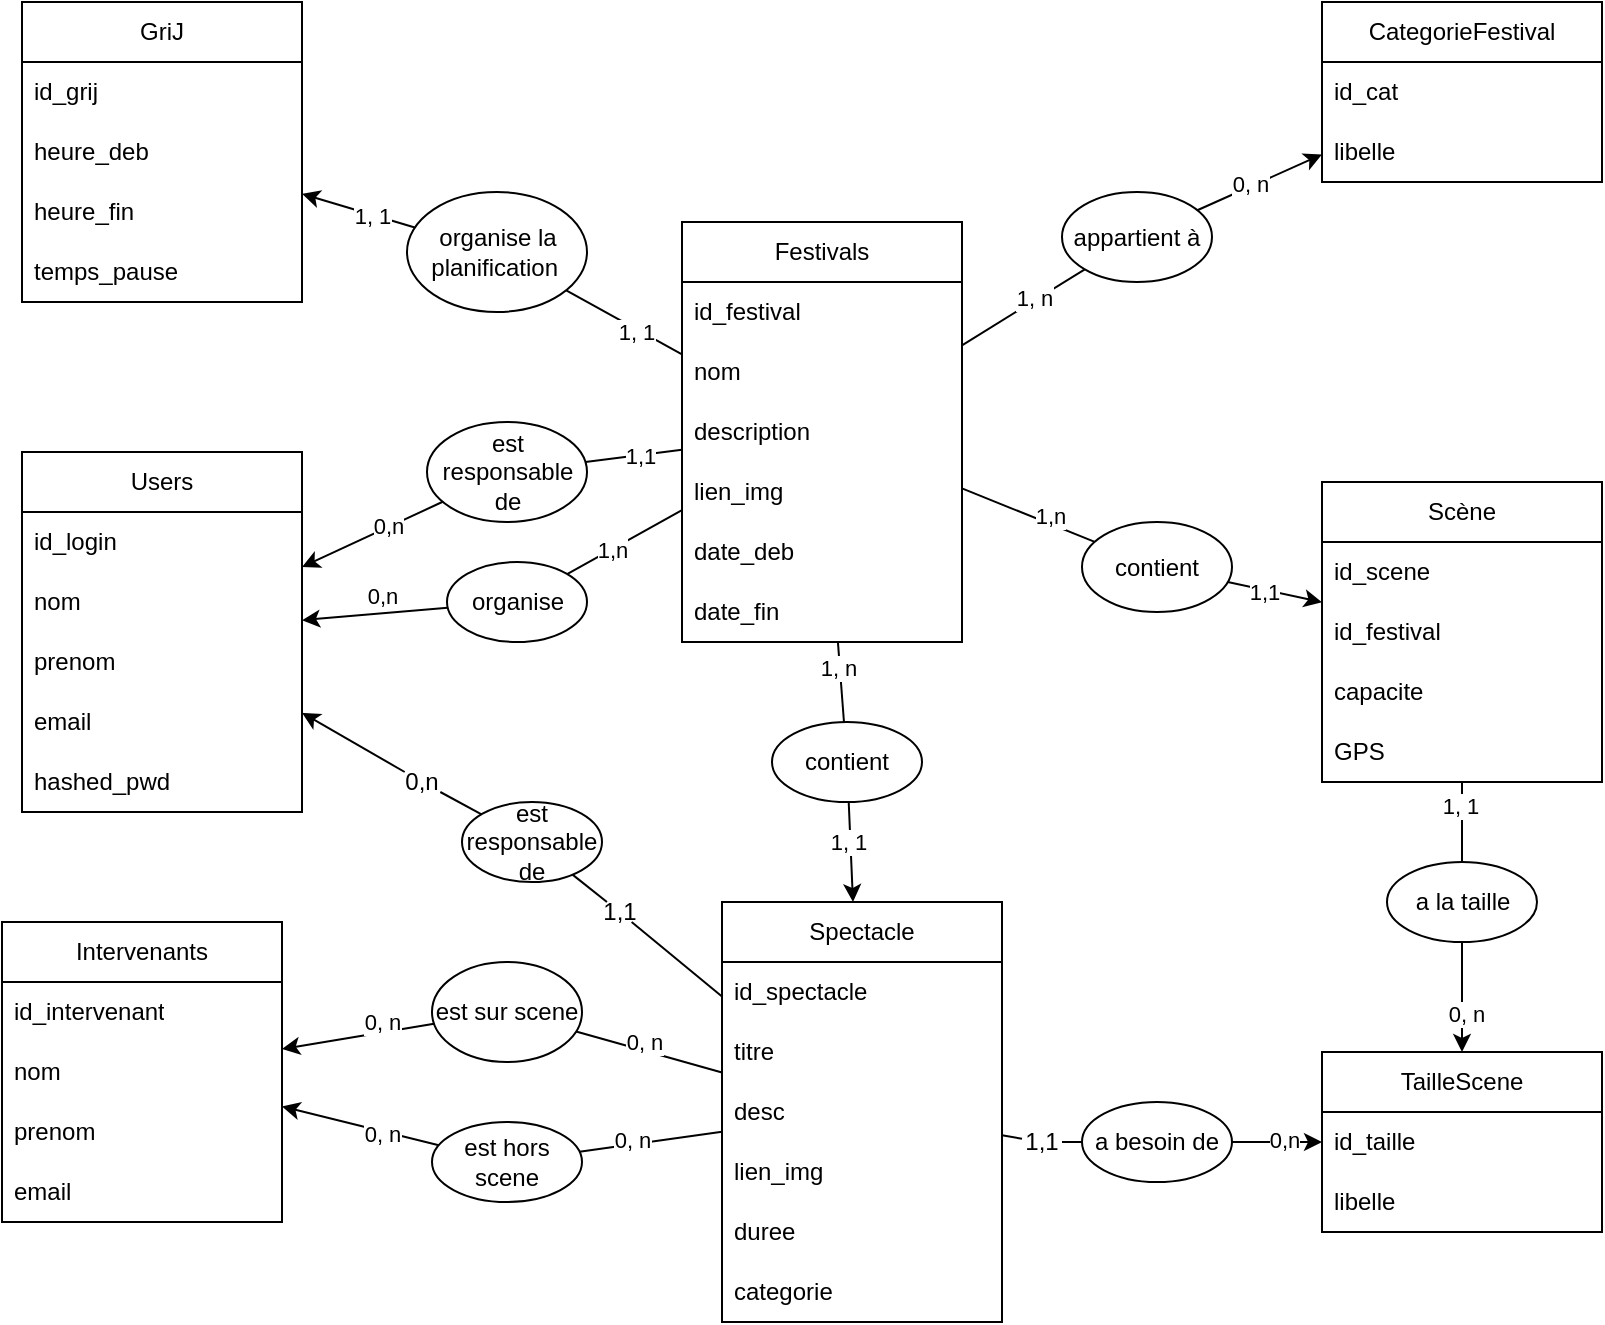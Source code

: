 <mxfile>
    <diagram id="PaHKiCaZsfR6Nqm8fPHF" name="Page-1">
        <mxGraphModel dx="541" dy="563" grid="1" gridSize="10" guides="1" tooltips="1" connect="1" arrows="1" fold="1" page="1" pageScale="1" pageWidth="850" pageHeight="1100" math="0" shadow="0">
            <root>
                <mxCell id="0"/>
                <mxCell id="1" parent="0"/>
                <mxCell id="4" value="Users" style="swimlane;fontStyle=0;childLayout=stackLayout;horizontal=1;startSize=30;horizontalStack=0;resizeParent=1;resizeParentMax=0;resizeLast=0;collapsible=1;marginBottom=0;whiteSpace=wrap;html=1;" parent="1" vertex="1">
                    <mxGeometry x="50" y="265" width="140" height="180" as="geometry"/>
                </mxCell>
                <mxCell id="12" value="id_login" style="text;strokeColor=none;fillColor=none;align=left;verticalAlign=middle;spacingLeft=4;spacingRight=4;overflow=hidden;points=[[0,0.5],[1,0.5]];portConstraint=eastwest;rotatable=0;whiteSpace=wrap;html=1;" parent="4" vertex="1">
                    <mxGeometry y="30" width="140" height="30" as="geometry"/>
                </mxCell>
                <mxCell id="5" value="nom" style="text;strokeColor=none;fillColor=none;align=left;verticalAlign=middle;spacingLeft=4;spacingRight=4;overflow=hidden;points=[[0,0.5],[1,0.5]];portConstraint=eastwest;rotatable=0;whiteSpace=wrap;html=1;" parent="4" vertex="1">
                    <mxGeometry y="60" width="140" height="30" as="geometry"/>
                </mxCell>
                <mxCell id="6" value="prenom" style="text;strokeColor=none;fillColor=none;align=left;verticalAlign=middle;spacingLeft=4;spacingRight=4;overflow=hidden;points=[[0,0.5],[1,0.5]];portConstraint=eastwest;rotatable=0;whiteSpace=wrap;html=1;" parent="4" vertex="1">
                    <mxGeometry y="90" width="140" height="30" as="geometry"/>
                </mxCell>
                <mxCell id="7" value="email" style="text;strokeColor=none;fillColor=none;align=left;verticalAlign=middle;spacingLeft=4;spacingRight=4;overflow=hidden;points=[[0,0.5],[1,0.5]];portConstraint=eastwest;rotatable=0;whiteSpace=wrap;html=1;" parent="4" vertex="1">
                    <mxGeometry y="120" width="140" height="30" as="geometry"/>
                </mxCell>
                <mxCell id="13" value="hashed_pwd" style="text;strokeColor=none;fillColor=none;align=left;verticalAlign=middle;spacingLeft=4;spacingRight=4;overflow=hidden;points=[[0,0.5],[1,0.5]];portConstraint=eastwest;rotatable=0;whiteSpace=wrap;html=1;" parent="4" vertex="1">
                    <mxGeometry y="150" width="140" height="30" as="geometry"/>
                </mxCell>
                <mxCell id="8" value="Festivals" style="swimlane;fontStyle=0;childLayout=stackLayout;horizontal=1;startSize=30;horizontalStack=0;resizeParent=1;resizeParentMax=0;resizeLast=0;collapsible=1;marginBottom=0;whiteSpace=wrap;html=1;" parent="1" vertex="1">
                    <mxGeometry x="380" y="150" width="140" height="210" as="geometry"/>
                </mxCell>
                <mxCell id="43" value="id_festival" style="text;strokeColor=none;fillColor=none;align=left;verticalAlign=middle;spacingLeft=4;spacingRight=4;overflow=hidden;points=[[0,0.5],[1,0.5]];portConstraint=eastwest;rotatable=0;whiteSpace=wrap;html=1;" parent="8" vertex="1">
                    <mxGeometry y="30" width="140" height="30" as="geometry"/>
                </mxCell>
                <mxCell id="9" value="nom" style="text;strokeColor=none;fillColor=none;align=left;verticalAlign=middle;spacingLeft=4;spacingRight=4;overflow=hidden;points=[[0,0.5],[1,0.5]];portConstraint=eastwest;rotatable=0;whiteSpace=wrap;html=1;" parent="8" vertex="1">
                    <mxGeometry y="60" width="140" height="30" as="geometry"/>
                </mxCell>
                <mxCell id="10" value="description" style="text;strokeColor=none;fillColor=none;align=left;verticalAlign=middle;spacingLeft=4;spacingRight=4;overflow=hidden;points=[[0,0.5],[1,0.5]];portConstraint=eastwest;rotatable=0;whiteSpace=wrap;html=1;" parent="8" vertex="1">
                    <mxGeometry y="90" width="140" height="30" as="geometry"/>
                </mxCell>
                <mxCell id="11" value="lien_img" style="text;strokeColor=none;fillColor=none;align=left;verticalAlign=middle;spacingLeft=4;spacingRight=4;overflow=hidden;points=[[0,0.5],[1,0.5]];portConstraint=eastwest;rotatable=0;whiteSpace=wrap;html=1;" parent="8" vertex="1">
                    <mxGeometry y="120" width="140" height="30" as="geometry"/>
                </mxCell>
                <mxCell id="14" value="date_deb" style="text;strokeColor=none;fillColor=none;align=left;verticalAlign=middle;spacingLeft=4;spacingRight=4;overflow=hidden;points=[[0,0.5],[1,0.5]];portConstraint=eastwest;rotatable=0;whiteSpace=wrap;html=1;" parent="8" vertex="1">
                    <mxGeometry y="150" width="140" height="30" as="geometry"/>
                </mxCell>
                <mxCell id="15" value="date_fin" style="text;strokeColor=none;fillColor=none;align=left;verticalAlign=middle;spacingLeft=4;spacingRight=4;overflow=hidden;points=[[0,0.5],[1,0.5]];portConstraint=eastwest;rotatable=0;whiteSpace=wrap;html=1;" parent="8" vertex="1">
                    <mxGeometry y="180" width="140" height="30" as="geometry"/>
                </mxCell>
                <mxCell id="16" value="CategorieFestival" style="swimlane;fontStyle=0;childLayout=stackLayout;horizontal=1;startSize=30;horizontalStack=0;resizeParent=1;resizeParentMax=0;resizeLast=0;collapsible=1;marginBottom=0;whiteSpace=wrap;html=1;" parent="1" vertex="1">
                    <mxGeometry x="700" y="40" width="140" height="90" as="geometry"/>
                </mxCell>
                <mxCell id="80" value="id_cat" style="text;strokeColor=none;fillColor=none;align=left;verticalAlign=middle;spacingLeft=4;spacingRight=4;overflow=hidden;points=[[0,0.5],[1,0.5]];portConstraint=eastwest;rotatable=0;whiteSpace=wrap;html=1;" parent="16" vertex="1">
                    <mxGeometry y="30" width="140" height="30" as="geometry"/>
                </mxCell>
                <mxCell id="81" value="libelle" style="text;strokeColor=none;fillColor=none;align=left;verticalAlign=middle;spacingLeft=4;spacingRight=4;overflow=hidden;points=[[0,0.5],[1,0.5]];portConstraint=eastwest;rotatable=0;whiteSpace=wrap;html=1;" parent="16" vertex="1">
                    <mxGeometry y="60" width="140" height="30" as="geometry"/>
                </mxCell>
                <mxCell id="22" style="edgeStyle=none;html=1;startArrow=none;" parent="1" source="92" target="16" edge="1">
                    <mxGeometry relative="1" as="geometry"/>
                </mxCell>
                <mxCell id="120" value="0, n" style="edgeLabel;html=1;align=center;verticalAlign=middle;resizable=0;points=[];" parent="22" connectable="0" vertex="1">
                    <mxGeometry x="-0.155" y="2" relative="1" as="geometry">
                        <mxPoint as="offset"/>
                    </mxGeometry>
                </mxCell>
                <mxCell id="131" style="edgeStyle=none;html=1;startArrow=none;" parent="1" source="135" target="125" edge="1">
                    <mxGeometry relative="1" as="geometry"/>
                </mxCell>
                <mxCell id="142" value="0, n" style="edgeLabel;html=1;align=center;verticalAlign=middle;resizable=0;points=[];" parent="131" connectable="0" vertex="1">
                    <mxGeometry x="0.287" y="2" relative="1" as="geometry">
                        <mxPoint as="offset"/>
                    </mxGeometry>
                </mxCell>
                <mxCell id="25" value="Scène" style="swimlane;fontStyle=0;childLayout=stackLayout;horizontal=1;startSize=30;horizontalStack=0;resizeParent=1;resizeParentMax=0;resizeLast=0;collapsible=1;marginBottom=0;whiteSpace=wrap;html=1;" parent="1" vertex="1">
                    <mxGeometry x="700" y="280" width="140" height="150" as="geometry"/>
                </mxCell>
                <mxCell id="26" value="id_scene" style="text;strokeColor=none;fillColor=none;align=left;verticalAlign=middle;spacingLeft=4;spacingRight=4;overflow=hidden;points=[[0,0.5],[1,0.5]];portConstraint=eastwest;rotatable=0;whiteSpace=wrap;html=1;" parent="25" vertex="1">
                    <mxGeometry y="30" width="140" height="30" as="geometry"/>
                </mxCell>
                <mxCell id="44" value="id_festival" style="text;strokeColor=none;fillColor=none;align=left;verticalAlign=middle;spacingLeft=4;spacingRight=4;overflow=hidden;points=[[0,0.5],[1,0.5]];portConstraint=eastwest;rotatable=0;whiteSpace=wrap;html=1;" parent="25" vertex="1">
                    <mxGeometry y="60" width="140" height="30" as="geometry"/>
                </mxCell>
                <mxCell id="46" value="capacite" style="text;strokeColor=none;fillColor=none;align=left;verticalAlign=middle;spacingLeft=4;spacingRight=4;overflow=hidden;points=[[0,0.5],[1,0.5]];portConstraint=eastwest;rotatable=0;whiteSpace=wrap;html=1;" parent="25" vertex="1">
                    <mxGeometry y="90" width="140" height="30" as="geometry"/>
                </mxCell>
                <mxCell id="47" value="GPS" style="text;strokeColor=none;fillColor=none;align=left;verticalAlign=middle;spacingLeft=4;spacingRight=4;overflow=hidden;points=[[0,0.5],[1,0.5]];portConstraint=eastwest;rotatable=0;whiteSpace=wrap;html=1;" parent="25" vertex="1">
                    <mxGeometry y="120" width="140" height="30" as="geometry"/>
                </mxCell>
                <mxCell id="31" style="edgeStyle=none;html=1;startArrow=none;" parent="1" source="89" target="25" edge="1">
                    <mxGeometry relative="1" as="geometry">
                        <mxPoint x="540" y="270" as="targetPoint"/>
                    </mxGeometry>
                </mxCell>
                <mxCell id="122" value="1,1" style="edgeLabel;html=1;align=center;verticalAlign=middle;resizable=0;points=[];" parent="31" connectable="0" vertex="1">
                    <mxGeometry x="0.157" y="1" relative="1" as="geometry">
                        <mxPoint x="-10" as="offset"/>
                    </mxGeometry>
                </mxCell>
                <mxCell id="33" value="Intervenants" style="swimlane;fontStyle=0;childLayout=stackLayout;horizontal=1;startSize=30;horizontalStack=0;resizeParent=1;resizeParentMax=0;resizeLast=0;collapsible=1;marginBottom=0;whiteSpace=wrap;html=1;" parent="1" vertex="1">
                    <mxGeometry x="40" y="500" width="140" height="150" as="geometry"/>
                </mxCell>
                <mxCell id="68" value="id_intervenant" style="text;strokeColor=none;fillColor=none;align=left;verticalAlign=middle;spacingLeft=4;spacingRight=4;overflow=hidden;points=[[0,0.5],[1,0.5]];portConstraint=eastwest;rotatable=0;whiteSpace=wrap;html=1;" parent="33" vertex="1">
                    <mxGeometry y="30" width="140" height="30" as="geometry"/>
                </mxCell>
                <mxCell id="58" value="nom" style="text;strokeColor=none;fillColor=none;align=left;verticalAlign=middle;spacingLeft=4;spacingRight=4;overflow=hidden;points=[[0,0.5],[1,0.5]];portConstraint=eastwest;rotatable=0;whiteSpace=wrap;html=1;" parent="33" vertex="1">
                    <mxGeometry y="60" width="140" height="30" as="geometry"/>
                </mxCell>
                <mxCell id="59" value="prenom" style="text;strokeColor=none;fillColor=none;align=left;verticalAlign=middle;spacingLeft=4;spacingRight=4;overflow=hidden;points=[[0,0.5],[1,0.5]];portConstraint=eastwest;rotatable=0;whiteSpace=wrap;html=1;" parent="33" vertex="1">
                    <mxGeometry y="90" width="140" height="30" as="geometry"/>
                </mxCell>
                <mxCell id="60" value="email" style="text;strokeColor=none;fillColor=none;align=left;verticalAlign=middle;spacingLeft=4;spacingRight=4;overflow=hidden;points=[[0,0.5],[1,0.5]];portConstraint=eastwest;rotatable=0;whiteSpace=wrap;html=1;" parent="33" vertex="1">
                    <mxGeometry y="120" width="140" height="30" as="geometry"/>
                </mxCell>
                <mxCell id="39" style="edgeStyle=none;html=1;startArrow=none;" parent="1" source="74" target="4" edge="1">
                    <mxGeometry relative="1" as="geometry">
                        <mxPoint x="252.692" y="213.658" as="sourcePoint"/>
                        <mxPoint x="180" y="196.35" as="targetPoint"/>
                    </mxGeometry>
                </mxCell>
                <mxCell id="85" value="0,n" style="edgeLabel;html=1;align=center;verticalAlign=middle;resizable=0;points=[];" parent="39" vertex="1" connectable="0">
                    <mxGeometry x="-0.368" y="-4" relative="1" as="geometry">
                        <mxPoint x="-10" y="-4" as="offset"/>
                    </mxGeometry>
                </mxCell>
                <mxCell id="97" style="edgeStyle=none;html=1;startArrow=none;" parent="1" source="105" target="33" edge="1">
                    <mxGeometry relative="1" as="geometry"/>
                </mxCell>
                <mxCell id="108" value="0, n" style="edgeLabel;html=1;align=center;verticalAlign=middle;resizable=0;points=[];" parent="97" vertex="1" connectable="0">
                    <mxGeometry x="-0.265" y="1" relative="1" as="geometry">
                        <mxPoint as="offset"/>
                    </mxGeometry>
                </mxCell>
                <mxCell id="98" style="edgeStyle=none;html=1;startArrow=none;" parent="1" source="100" target="33" edge="1">
                    <mxGeometry relative="1" as="geometry"/>
                </mxCell>
                <mxCell id="99" value="0, n" style="edgeLabel;html=1;align=center;verticalAlign=middle;resizable=0;points=[];" parent="98" vertex="1" connectable="0">
                    <mxGeometry x="0.215" relative="1" as="geometry">
                        <mxPoint x="20" y="-9" as="offset"/>
                    </mxGeometry>
                </mxCell>
                <mxCell id="62" value="GriJ" style="swimlane;fontStyle=0;childLayout=stackLayout;horizontal=1;startSize=30;horizontalStack=0;resizeParent=1;resizeParentMax=0;resizeLast=0;collapsible=1;marginBottom=0;whiteSpace=wrap;html=1;" parent="1" vertex="1">
                    <mxGeometry x="50" y="40" width="140" height="150" as="geometry"/>
                </mxCell>
                <mxCell id="67" value="id_grij" style="text;strokeColor=none;fillColor=none;align=left;verticalAlign=middle;spacingLeft=4;spacingRight=4;overflow=hidden;points=[[0,0.5],[1,0.5]];portConstraint=eastwest;rotatable=0;whiteSpace=wrap;html=1;" parent="62" vertex="1">
                    <mxGeometry y="30" width="140" height="30" as="geometry"/>
                </mxCell>
                <mxCell id="63" value="heure_deb" style="text;strokeColor=none;fillColor=none;align=left;verticalAlign=middle;spacingLeft=4;spacingRight=4;overflow=hidden;points=[[0,0.5],[1,0.5]];portConstraint=eastwest;rotatable=0;whiteSpace=wrap;html=1;" parent="62" vertex="1">
                    <mxGeometry y="60" width="140" height="30" as="geometry"/>
                </mxCell>
                <mxCell id="64" value="heure_fin" style="text;strokeColor=none;fillColor=none;align=left;verticalAlign=middle;spacingLeft=4;spacingRight=4;overflow=hidden;points=[[0,0.5],[1,0.5]];portConstraint=eastwest;rotatable=0;whiteSpace=wrap;html=1;" parent="62" vertex="1">
                    <mxGeometry y="90" width="140" height="30" as="geometry"/>
                </mxCell>
                <mxCell id="65" value="temps_pause" style="text;strokeColor=none;fillColor=none;align=left;verticalAlign=middle;spacingLeft=4;spacingRight=4;overflow=hidden;points=[[0,0.5],[1,0.5]];portConstraint=eastwest;rotatable=0;whiteSpace=wrap;html=1;" parent="62" vertex="1">
                    <mxGeometry y="120" width="140" height="30" as="geometry"/>
                </mxCell>
                <mxCell id="66" style="edgeStyle=none;html=1;startArrow=none;" parent="1" source="82" target="62" edge="1">
                    <mxGeometry relative="1" as="geometry"/>
                </mxCell>
                <mxCell id="110" value="1, 1" style="edgeLabel;html=1;align=center;verticalAlign=middle;resizable=0;points=[];" parent="66" connectable="0" vertex="1">
                    <mxGeometry x="-0.229" relative="1" as="geometry">
                        <mxPoint as="offset"/>
                    </mxGeometry>
                </mxCell>
                <mxCell id="69" style="edgeStyle=none;html=1;startArrow=none;" parent="1" source="86" target="48" edge="1">
                    <mxGeometry relative="1" as="geometry"/>
                </mxCell>
                <mxCell id="124" value="1, 1" style="edgeLabel;html=1;align=center;verticalAlign=middle;resizable=0;points=[];" parent="69" connectable="0" vertex="1">
                    <mxGeometry x="-0.492" y="1" relative="1" as="geometry">
                        <mxPoint x="-2" y="7" as="offset"/>
                    </mxGeometry>
                </mxCell>
                <mxCell id="70" style="edgeStyle=none;html=1;startArrow=none;" parent="1" source="71" target="4" edge="1">
                    <mxGeometry relative="1" as="geometry">
                        <mxPoint x="280" y="130.0" as="sourcePoint"/>
                        <mxPoint x="180" y="130.0" as="targetPoint"/>
                    </mxGeometry>
                </mxCell>
                <mxCell id="84" value="0,n" style="edgeLabel;html=1;align=center;verticalAlign=middle;resizable=0;points=[];" parent="70" vertex="1" connectable="0">
                    <mxGeometry x="-0.231" y="-1" relative="1" as="geometry">
                        <mxPoint as="offset"/>
                    </mxGeometry>
                </mxCell>
                <mxCell id="73" value="" style="edgeStyle=none;html=1;endArrow=none;" parent="1" source="8" target="71" edge="1">
                    <mxGeometry relative="1" as="geometry">
                        <mxPoint x="280" y="130.0" as="sourcePoint"/>
                        <mxPoint x="180" y="130.0" as="targetPoint"/>
                    </mxGeometry>
                </mxCell>
                <mxCell id="112" value="1,1" style="edgeLabel;html=1;align=center;verticalAlign=middle;resizable=0;points=[];" parent="73" connectable="0" vertex="1">
                    <mxGeometry x="-0.134" relative="1" as="geometry">
                        <mxPoint as="offset"/>
                    </mxGeometry>
                </mxCell>
                <mxCell id="75" value="" style="html=1;endArrow=none;" parent="1" source="8" target="74" edge="1">
                    <mxGeometry relative="1" as="geometry">
                        <mxPoint x="380" y="285" as="sourcePoint"/>
                        <mxPoint x="180" y="175" as="targetPoint"/>
                    </mxGeometry>
                </mxCell>
                <mxCell id="116" value="1,n" style="edgeLabel;html=1;align=center;verticalAlign=middle;resizable=0;points=[];" parent="75" connectable="0" vertex="1">
                    <mxGeometry x="0.238" relative="1" as="geometry">
                        <mxPoint as="offset"/>
                    </mxGeometry>
                </mxCell>
                <mxCell id="71" value="est responsable de" style="ellipse;whiteSpace=wrap;html=1;" parent="1" vertex="1">
                    <mxGeometry x="252.5" y="250" width="80" height="50" as="geometry"/>
                </mxCell>
                <mxCell id="83" value="" style="edgeStyle=none;html=1;endArrow=none;" parent="1" source="8" target="82" edge="1">
                    <mxGeometry relative="1" as="geometry">
                        <mxPoint x="380" y="345" as="sourcePoint"/>
                        <mxPoint x="180" y="410" as="targetPoint"/>
                    </mxGeometry>
                </mxCell>
                <mxCell id="111" value="1, 1" style="edgeLabel;html=1;align=center;verticalAlign=middle;resizable=0;points=[];" parent="83" connectable="0" vertex="1">
                    <mxGeometry x="-0.212" y="1" relative="1" as="geometry">
                        <mxPoint as="offset"/>
                    </mxGeometry>
                </mxCell>
                <mxCell id="74" value="organise" style="ellipse;whiteSpace=wrap;html=1;" parent="1" vertex="1">
                    <mxGeometry x="262.5" y="320" width="70" height="40" as="geometry"/>
                </mxCell>
                <mxCell id="87" value="" style="edgeStyle=none;html=1;endArrow=none;" parent="1" source="8" target="86" edge="1">
                    <mxGeometry relative="1" as="geometry">
                        <mxPoint x="459.24" y="391.11" as="sourcePoint"/>
                        <mxPoint x="485" y="480" as="targetPoint"/>
                    </mxGeometry>
                </mxCell>
                <mxCell id="123" value="1, n" style="edgeLabel;html=1;align=center;verticalAlign=middle;resizable=0;points=[];" parent="87" connectable="0" vertex="1">
                    <mxGeometry x="-0.414" y="-1" relative="1" as="geometry">
                        <mxPoint y="1" as="offset"/>
                    </mxGeometry>
                </mxCell>
                <mxCell id="82" value="organise la planification&amp;nbsp;" style="ellipse;whiteSpace=wrap;html=1;" parent="1" vertex="1">
                    <mxGeometry x="242.5" y="135" width="90" height="60" as="geometry"/>
                </mxCell>
                <mxCell id="90" value="" style="edgeStyle=none;html=1;endArrow=none;" parent="1" source="8" target="89" edge="1">
                    <mxGeometry relative="1" as="geometry">
                        <mxPoint x="700" y="325" as="targetPoint"/>
                        <mxPoint x="520" y="315" as="sourcePoint"/>
                    </mxGeometry>
                </mxCell>
                <mxCell id="121" value="1,n" style="edgeLabel;html=1;align=center;verticalAlign=middle;resizable=0;points=[];" parent="90" connectable="0" vertex="1">
                    <mxGeometry x="0.319" y="4" relative="1" as="geometry">
                        <mxPoint x="-1" as="offset"/>
                    </mxGeometry>
                </mxCell>
                <mxCell id="86" value="contient" style="ellipse;whiteSpace=wrap;html=1;" parent="1" vertex="1">
                    <mxGeometry x="425" y="400" width="75" height="40" as="geometry"/>
                </mxCell>
                <mxCell id="93" value="" style="edgeStyle=none;html=1;endArrow=none;" parent="1" source="8" target="92" edge="1">
                    <mxGeometry relative="1" as="geometry">
                        <mxPoint x="520" y="225" as="sourcePoint"/>
                        <mxPoint x="700" y="62.5" as="targetPoint"/>
                    </mxGeometry>
                </mxCell>
                <mxCell id="119" value="1, n" style="edgeLabel;html=1;align=center;verticalAlign=middle;resizable=0;points=[];" parent="93" connectable="0" vertex="1">
                    <mxGeometry x="0.186" y="2" relative="1" as="geometry">
                        <mxPoint as="offset"/>
                    </mxGeometry>
                </mxCell>
                <mxCell id="89" value="contient" style="ellipse;whiteSpace=wrap;html=1;" parent="1" vertex="1">
                    <mxGeometry x="580" y="300" width="75" height="45" as="geometry"/>
                </mxCell>
                <mxCell id="101" value="" style="edgeStyle=none;html=1;endArrow=none;" parent="1" source="48" target="100" edge="1">
                    <mxGeometry relative="1" as="geometry">
                        <mxPoint x="400" y="603.194" as="sourcePoint"/>
                        <mxPoint x="180" y="581.806" as="targetPoint"/>
                    </mxGeometry>
                </mxCell>
                <mxCell id="117" value="0, n" style="edgeLabel;html=1;align=center;verticalAlign=middle;resizable=0;points=[];" parent="101" connectable="0" vertex="1">
                    <mxGeometry x="0.292" y="-1" relative="1" as="geometry">
                        <mxPoint x="8" y="-1" as="offset"/>
                    </mxGeometry>
                </mxCell>
                <mxCell id="92" value="appartient à" style="ellipse;whiteSpace=wrap;html=1;" parent="1" vertex="1">
                    <mxGeometry x="570" y="135" width="75" height="45" as="geometry"/>
                </mxCell>
                <mxCell id="106" value="" style="edgeStyle=none;html=1;endArrow=none;" parent="1" source="48" target="105" edge="1">
                    <mxGeometry relative="1" as="geometry">
                        <mxPoint x="400" y="603.194" as="sourcePoint"/>
                        <mxPoint x="180" y="581.806" as="targetPoint"/>
                    </mxGeometry>
                </mxCell>
                <mxCell id="118" value="0, n" style="edgeLabel;html=1;align=center;verticalAlign=middle;resizable=0;points=[];" parent="106" connectable="0" vertex="1">
                    <mxGeometry x="0.258" y="-2" relative="1" as="geometry">
                        <mxPoint as="offset"/>
                    </mxGeometry>
                </mxCell>
                <mxCell id="100" value="est sur scene" style="ellipse;whiteSpace=wrap;html=1;" parent="1" vertex="1">
                    <mxGeometry x="255" y="520" width="75" height="50" as="geometry"/>
                </mxCell>
                <mxCell id="125" value="TailleScene" style="swimlane;fontStyle=0;childLayout=stackLayout;horizontal=1;startSize=30;horizontalStack=0;resizeParent=1;resizeParentMax=0;resizeLast=0;collapsible=1;marginBottom=0;whiteSpace=wrap;html=1;" parent="1" vertex="1">
                    <mxGeometry x="700" y="565" width="140" height="90" as="geometry"/>
                </mxCell>
                <mxCell id="126" value="id_taille" style="text;strokeColor=none;fillColor=none;align=left;verticalAlign=middle;spacingLeft=4;spacingRight=4;overflow=hidden;points=[[0,0.5],[1,0.5]];portConstraint=eastwest;rotatable=0;whiteSpace=wrap;html=1;" parent="125" vertex="1">
                    <mxGeometry y="30" width="140" height="30" as="geometry"/>
                </mxCell>
                <mxCell id="128" value="libelle" style="text;strokeColor=none;fillColor=none;align=left;verticalAlign=middle;spacingLeft=4;spacingRight=4;overflow=hidden;points=[[0,0.5],[1,0.5]];portConstraint=eastwest;rotatable=0;whiteSpace=wrap;html=1;" parent="125" vertex="1">
                    <mxGeometry y="60" width="140" height="30" as="geometry"/>
                </mxCell>
                <mxCell id="105" value="est hors scene" style="ellipse;whiteSpace=wrap;html=1;" parent="1" vertex="1">
                    <mxGeometry x="255" y="600" width="75" height="40" as="geometry"/>
                </mxCell>
                <mxCell id="143" style="edgeStyle=none;html=1;startArrow=none;" parent="1" source="146" target="4" edge="1">
                    <mxGeometry relative="1" as="geometry"/>
                </mxCell>
                <mxCell id="48" value="Spectacle" style="swimlane;fontStyle=0;childLayout=stackLayout;horizontal=1;startSize=30;horizontalStack=0;resizeParent=1;resizeParentMax=0;resizeLast=0;collapsible=1;marginBottom=0;whiteSpace=wrap;html=1;" parent="1" vertex="1">
                    <mxGeometry x="400" y="490" width="140" height="210" as="geometry"/>
                </mxCell>
                <mxCell id="49" value="id_spectacle" style="text;strokeColor=none;fillColor=none;align=left;verticalAlign=middle;spacingLeft=4;spacingRight=4;overflow=hidden;points=[[0,0.5],[1,0.5]];portConstraint=eastwest;rotatable=0;whiteSpace=wrap;html=1;" parent="48" vertex="1">
                    <mxGeometry y="30" width="140" height="30" as="geometry"/>
                </mxCell>
                <mxCell id="50" value="titre" style="text;strokeColor=none;fillColor=none;align=left;verticalAlign=middle;spacingLeft=4;spacingRight=4;overflow=hidden;points=[[0,0.5],[1,0.5]];portConstraint=eastwest;rotatable=0;whiteSpace=wrap;html=1;" parent="48" vertex="1">
                    <mxGeometry y="60" width="140" height="30" as="geometry"/>
                </mxCell>
                <mxCell id="51" value="desc" style="text;strokeColor=none;fillColor=none;align=left;verticalAlign=middle;spacingLeft=4;spacingRight=4;overflow=hidden;points=[[0,0.5],[1,0.5]];portConstraint=eastwest;rotatable=0;whiteSpace=wrap;html=1;" parent="48" vertex="1">
                    <mxGeometry y="90" width="140" height="30" as="geometry"/>
                </mxCell>
                <mxCell id="52" value="lien_img" style="text;strokeColor=none;fillColor=none;align=left;verticalAlign=middle;spacingLeft=4;spacingRight=4;overflow=hidden;points=[[0,0.5],[1,0.5]];portConstraint=eastwest;rotatable=0;whiteSpace=wrap;html=1;" parent="48" vertex="1">
                    <mxGeometry y="120" width="140" height="30" as="geometry"/>
                </mxCell>
                <mxCell id="53" value="duree" style="text;strokeColor=none;fillColor=none;align=left;verticalAlign=middle;spacingLeft=4;spacingRight=4;overflow=hidden;points=[[0,0.5],[1,0.5]];portConstraint=eastwest;rotatable=0;whiteSpace=wrap;html=1;" parent="48" vertex="1">
                    <mxGeometry y="150" width="140" height="30" as="geometry"/>
                </mxCell>
                <mxCell id="54" value="categorie" style="text;strokeColor=none;fillColor=none;align=left;verticalAlign=middle;spacingLeft=4;spacingRight=4;overflow=hidden;points=[[0,0.5],[1,0.5]];portConstraint=eastwest;rotatable=0;whiteSpace=wrap;html=1;" parent="48" vertex="1">
                    <mxGeometry y="180" width="140" height="30" as="geometry"/>
                </mxCell>
                <mxCell id="134" style="edgeStyle=none;html=1;exitX=1;exitY=0.5;exitDx=0;exitDy=0;" parent="1" source="132" target="125" edge="1">
                    <mxGeometry relative="1" as="geometry">
                        <mxPoint x="680" y="580" as="targetPoint"/>
                    </mxGeometry>
                </mxCell>
                <mxCell id="140" value="0,n" style="edgeLabel;html=1;align=center;verticalAlign=middle;resizable=0;points=[];" parent="134" connectable="0" vertex="1">
                    <mxGeometry x="0.124" y="1" relative="1" as="geometry">
                        <mxPoint as="offset"/>
                    </mxGeometry>
                </mxCell>
                <mxCell id="133" value="" style="edgeStyle=none;html=1;endArrow=none;startArrow=none;" parent="1" source="137" target="132" edge="1">
                    <mxGeometry relative="1" as="geometry">
                        <mxPoint x="540" y="610" as="sourcePoint"/>
                        <mxPoint x="700" y="610" as="targetPoint"/>
                    </mxGeometry>
                </mxCell>
                <mxCell id="136" value="" style="edgeStyle=none;html=1;endArrow=none;" parent="1" source="25" target="135" edge="1">
                    <mxGeometry relative="1" as="geometry">
                        <mxPoint x="770" y="430" as="sourcePoint"/>
                        <mxPoint x="770" y="565" as="targetPoint"/>
                    </mxGeometry>
                </mxCell>
                <mxCell id="139" value="1, 1" style="edgeLabel;html=1;align=center;verticalAlign=middle;resizable=0;points=[];" parent="136" connectable="0" vertex="1">
                    <mxGeometry x="-0.436" y="-1" relative="1" as="geometry">
                        <mxPoint as="offset"/>
                    </mxGeometry>
                </mxCell>
                <mxCell id="132" value="a besoin de" style="ellipse;whiteSpace=wrap;html=1;" parent="1" vertex="1">
                    <mxGeometry x="580" y="590" width="75" height="40" as="geometry"/>
                </mxCell>
                <mxCell id="135" value="a la taille" style="ellipse;whiteSpace=wrap;html=1;" parent="1" vertex="1">
                    <mxGeometry x="732.5" y="470" width="75" height="40" as="geometry"/>
                </mxCell>
                <mxCell id="137" value="1,1" style="text;strokeColor=none;align=center;fillColor=none;html=1;verticalAlign=middle;whiteSpace=wrap;rounded=0;" parent="1" vertex="1">
                    <mxGeometry x="550" y="602.5" width="20" height="15" as="geometry"/>
                </mxCell>
                <mxCell id="138" value="" style="edgeStyle=none;html=1;endArrow=none;" parent="1" source="48" target="137" edge="1">
                    <mxGeometry relative="1" as="geometry">
                        <mxPoint x="540" y="610" as="sourcePoint"/>
                        <mxPoint x="580" y="610" as="targetPoint"/>
                    </mxGeometry>
                </mxCell>
                <mxCell id="145" value="" style="edgeStyle=none;html=1;endArrow=none;startArrow=none;" parent="1" source="148" target="144" edge="1">
                    <mxGeometry relative="1" as="geometry">
                        <mxPoint x="400" y="547" as="sourcePoint"/>
                        <mxPoint x="190" y="403.0" as="targetPoint"/>
                    </mxGeometry>
                </mxCell>
                <mxCell id="144" value="est responsable de" style="ellipse;whiteSpace=wrap;html=1;" parent="1" vertex="1">
                    <mxGeometry x="270" y="440" width="70" height="40" as="geometry"/>
                </mxCell>
                <mxCell id="147" value="" style="edgeStyle=none;html=1;startArrow=none;endArrow=none;" parent="1" source="144" target="146" edge="1">
                    <mxGeometry relative="1" as="geometry">
                        <mxPoint x="280.181" y="445.898" as="sourcePoint"/>
                        <mxPoint x="190" y="394.73" as="targetPoint"/>
                    </mxGeometry>
                </mxCell>
                <mxCell id="146" value="0,n" style="text;strokeColor=none;align=center;fillColor=none;html=1;verticalAlign=middle;whiteSpace=wrap;rounded=0;" parent="1" vertex="1">
                    <mxGeometry x="240" y="425" width="20" height="10" as="geometry"/>
                </mxCell>
                <mxCell id="149" value="" style="edgeStyle=none;html=1;endArrow=none;" parent="1" source="48" target="148" edge="1">
                    <mxGeometry relative="1" as="geometry">
                        <mxPoint x="400" y="537.746" as="sourcePoint"/>
                        <mxPoint x="325.009" y="476.409" as="targetPoint"/>
                    </mxGeometry>
                </mxCell>
                <mxCell id="148" value="1,1" style="text;strokeColor=none;align=center;fillColor=none;html=1;verticalAlign=middle;whiteSpace=wrap;rounded=0;" parent="1" vertex="1">
                    <mxGeometry x="340" y="490" width="17.5" height="10" as="geometry"/>
                </mxCell>
            </root>
        </mxGraphModel>
    </diagram>
</mxfile>